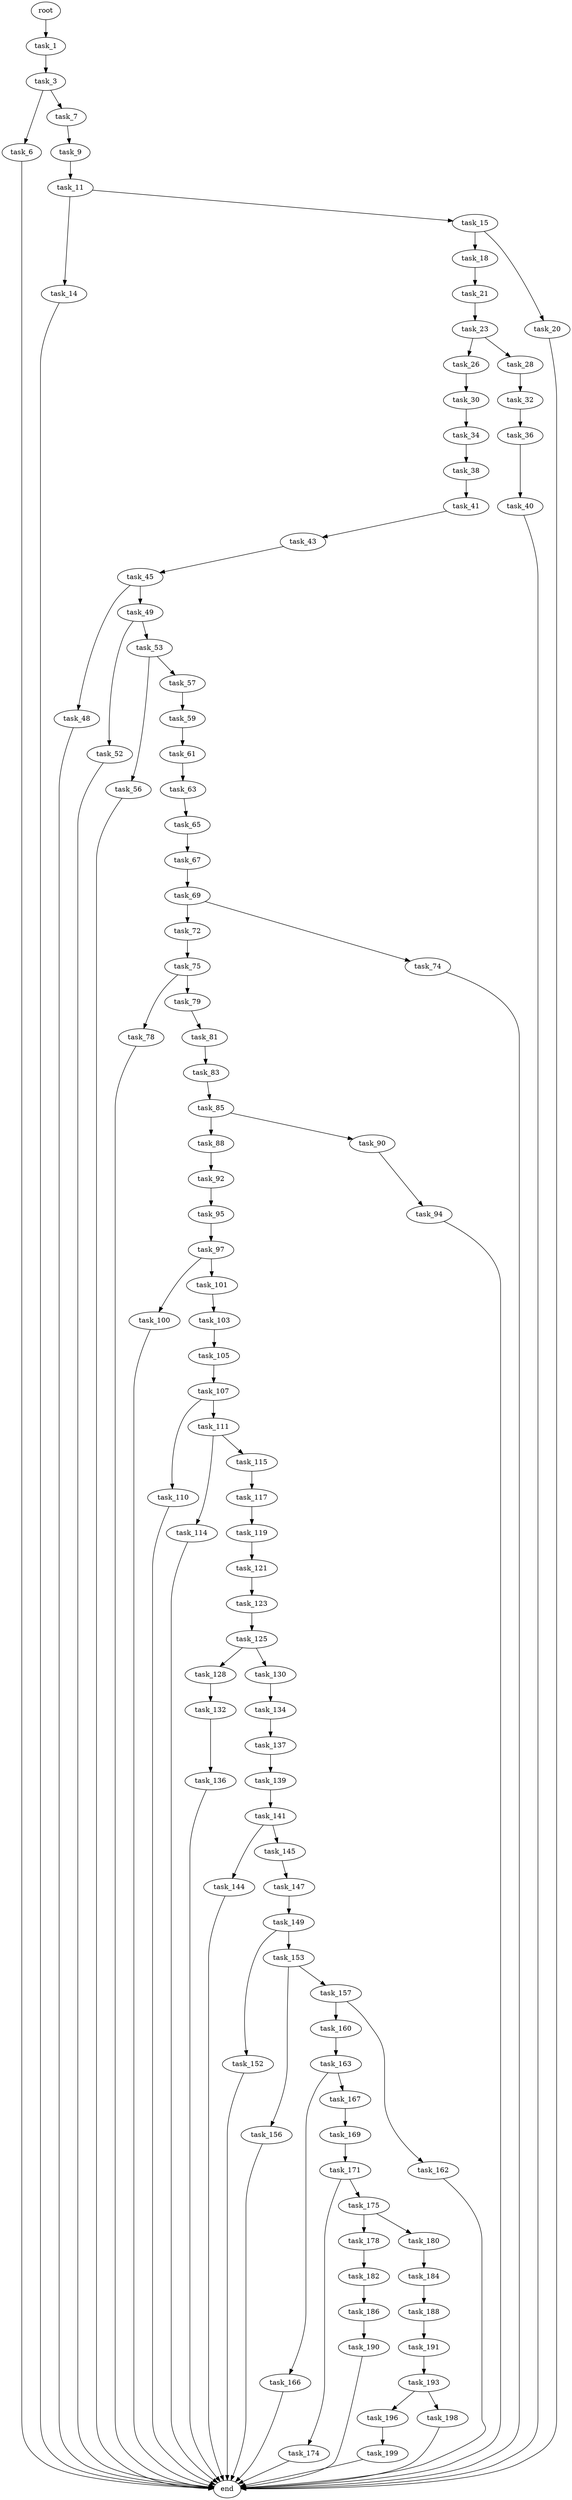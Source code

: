 digraph G {
  root [size="0.000000"];
  task_1 [size="69298574441.000000"];
  task_3 [size="9007744448.000000"];
  task_6 [size="134217728000.000000"];
  task_7 [size="498652141339.000000"];
  task_9 [size="1277662525213.000000"];
  task_11 [size="176927093919.000000"];
  task_14 [size="431124008577.000000"];
  task_15 [size="691768720.000000"];
  task_18 [size="23836594325.000000"];
  task_20 [size="8589934592.000000"];
  task_21 [size="5512053115.000000"];
  task_23 [size="74871631739.000000"];
  task_26 [size="549755813888.000000"];
  task_28 [size="53454419855.000000"];
  task_30 [size="10903494284.000000"];
  task_32 [size="4750824667.000000"];
  task_34 [size="28521565883.000000"];
  task_36 [size="28991029248.000000"];
  task_38 [size="549755813888.000000"];
  task_40 [size="155402643621.000000"];
  task_41 [size="549755813888.000000"];
  task_43 [size="24943406005.000000"];
  task_45 [size="24358588959.000000"];
  task_48 [size="4340134992.000000"];
  task_49 [size="3390927080.000000"];
  task_52 [size="549755813888.000000"];
  task_53 [size="23862884503.000000"];
  task_56 [size="12710634580.000000"];
  task_57 [size="204336138713.000000"];
  task_59 [size="231928233984.000000"];
  task_61 [size="35141379552.000000"];
  task_63 [size="549755813888.000000"];
  task_65 [size="8589934592.000000"];
  task_67 [size="231928233984.000000"];
  task_69 [size="22836205915.000000"];
  task_72 [size="28991029248.000000"];
  task_74 [size="140684490095.000000"];
  task_75 [size="508473103625.000000"];
  task_78 [size="197250029831.000000"];
  task_79 [size="25349512817.000000"];
  task_81 [size="28991029248.000000"];
  task_83 [size="134217728000.000000"];
  task_85 [size="134217728000.000000"];
  task_88 [size="646226689.000000"];
  task_90 [size="5563196672.000000"];
  task_92 [size="59807896997.000000"];
  task_94 [size="188937779780.000000"];
  task_95 [size="1576297233.000000"];
  task_97 [size="5816935065.000000"];
  task_100 [size="47767802882.000000"];
  task_101 [size="625823960057.000000"];
  task_103 [size="134217728000.000000"];
  task_105 [size="14951845967.000000"];
  task_107 [size="4482154972.000000"];
  task_110 [size="21339902134.000000"];
  task_111 [size="13276708004.000000"];
  task_114 [size="28991029248.000000"];
  task_115 [size="137817408248.000000"];
  task_117 [size="6100825793.000000"];
  task_119 [size="134217728000.000000"];
  task_121 [size="28991029248.000000"];
  task_123 [size="38593857411.000000"];
  task_125 [size="411496289489.000000"];
  task_128 [size="173661636489.000000"];
  task_130 [size="368293445632.000000"];
  task_132 [size="368293445632.000000"];
  task_134 [size="12360084292.000000"];
  task_136 [size="490308155.000000"];
  task_137 [size="8907554501.000000"];
  task_139 [size="309036615071.000000"];
  task_141 [size="8589934592.000000"];
  task_144 [size="11237990908.000000"];
  task_145 [size="231928233984.000000"];
  task_147 [size="27994276946.000000"];
  task_149 [size="8589934592.000000"];
  task_152 [size="385376413896.000000"];
  task_153 [size="1162662015342.000000"];
  task_156 [size="389958063252.000000"];
  task_157 [size="1393063950.000000"];
  task_160 [size="31152759768.000000"];
  task_162 [size="31787762882.000000"];
  task_163 [size="1073741824000.000000"];
  task_166 [size="20571922451.000000"];
  task_167 [size="99454899525.000000"];
  task_169 [size="134217728000.000000"];
  task_171 [size="26944704063.000000"];
  task_174 [size="1405073463.000000"];
  task_175 [size="149504148474.000000"];
  task_178 [size="23955662627.000000"];
  task_180 [size="857896364275.000000"];
  task_182 [size="12980887188.000000"];
  task_184 [size="27838071671.000000"];
  task_186 [size="19433622680.000000"];
  task_188 [size="7167623144.000000"];
  task_190 [size="273755048072.000000"];
  task_191 [size="8589934592.000000"];
  task_193 [size="537425784760.000000"];
  task_196 [size="5810701524.000000"];
  task_198 [size="27017565067.000000"];
  task_199 [size="371979169.000000"];
  end [size="0.000000"];

  root -> task_1 [size="1.000000"];
  task_1 -> task_3 [size="75497472.000000"];
  task_3 -> task_6 [size="536870912.000000"];
  task_3 -> task_7 [size="536870912.000000"];
  task_6 -> end [size="1.000000"];
  task_7 -> task_9 [size="838860800.000000"];
  task_9 -> task_11 [size="838860800.000000"];
  task_11 -> task_14 [size="209715200.000000"];
  task_11 -> task_15 [size="209715200.000000"];
  task_14 -> end [size="1.000000"];
  task_15 -> task_18 [size="33554432.000000"];
  task_15 -> task_20 [size="33554432.000000"];
  task_18 -> task_21 [size="75497472.000000"];
  task_20 -> end [size="1.000000"];
  task_21 -> task_23 [size="301989888.000000"];
  task_23 -> task_26 [size="209715200.000000"];
  task_23 -> task_28 [size="209715200.000000"];
  task_26 -> task_30 [size="536870912.000000"];
  task_28 -> task_32 [size="838860800.000000"];
  task_30 -> task_34 [size="209715200.000000"];
  task_32 -> task_36 [size="75497472.000000"];
  task_34 -> task_38 [size="536870912.000000"];
  task_36 -> task_40 [size="75497472.000000"];
  task_38 -> task_41 [size="536870912.000000"];
  task_40 -> end [size="1.000000"];
  task_41 -> task_43 [size="536870912.000000"];
  task_43 -> task_45 [size="838860800.000000"];
  task_45 -> task_48 [size="33554432.000000"];
  task_45 -> task_49 [size="33554432.000000"];
  task_48 -> end [size="1.000000"];
  task_49 -> task_52 [size="134217728.000000"];
  task_49 -> task_53 [size="134217728.000000"];
  task_52 -> end [size="1.000000"];
  task_53 -> task_56 [size="679477248.000000"];
  task_53 -> task_57 [size="679477248.000000"];
  task_56 -> end [size="1.000000"];
  task_57 -> task_59 [size="301989888.000000"];
  task_59 -> task_61 [size="301989888.000000"];
  task_61 -> task_63 [size="75497472.000000"];
  task_63 -> task_65 [size="536870912.000000"];
  task_65 -> task_67 [size="33554432.000000"];
  task_67 -> task_69 [size="301989888.000000"];
  task_69 -> task_72 [size="838860800.000000"];
  task_69 -> task_74 [size="838860800.000000"];
  task_72 -> task_75 [size="75497472.000000"];
  task_74 -> end [size="1.000000"];
  task_75 -> task_78 [size="536870912.000000"];
  task_75 -> task_79 [size="536870912.000000"];
  task_78 -> end [size="1.000000"];
  task_79 -> task_81 [size="411041792.000000"];
  task_81 -> task_83 [size="75497472.000000"];
  task_83 -> task_85 [size="209715200.000000"];
  task_85 -> task_88 [size="209715200.000000"];
  task_85 -> task_90 [size="209715200.000000"];
  task_88 -> task_92 [size="33554432.000000"];
  task_90 -> task_94 [size="134217728.000000"];
  task_92 -> task_95 [size="75497472.000000"];
  task_94 -> end [size="1.000000"];
  task_95 -> task_97 [size="33554432.000000"];
  task_97 -> task_100 [size="134217728.000000"];
  task_97 -> task_101 [size="134217728.000000"];
  task_100 -> end [size="1.000000"];
  task_101 -> task_103 [size="411041792.000000"];
  task_103 -> task_105 [size="209715200.000000"];
  task_105 -> task_107 [size="301989888.000000"];
  task_107 -> task_110 [size="301989888.000000"];
  task_107 -> task_111 [size="301989888.000000"];
  task_110 -> end [size="1.000000"];
  task_111 -> task_114 [size="679477248.000000"];
  task_111 -> task_115 [size="679477248.000000"];
  task_114 -> end [size="1.000000"];
  task_115 -> task_117 [size="209715200.000000"];
  task_117 -> task_119 [size="134217728.000000"];
  task_119 -> task_121 [size="209715200.000000"];
  task_121 -> task_123 [size="75497472.000000"];
  task_123 -> task_125 [size="33554432.000000"];
  task_125 -> task_128 [size="838860800.000000"];
  task_125 -> task_130 [size="838860800.000000"];
  task_128 -> task_132 [size="134217728.000000"];
  task_130 -> task_134 [size="411041792.000000"];
  task_132 -> task_136 [size="411041792.000000"];
  task_134 -> task_137 [size="536870912.000000"];
  task_136 -> end [size="1.000000"];
  task_137 -> task_139 [size="536870912.000000"];
  task_139 -> task_141 [size="209715200.000000"];
  task_141 -> task_144 [size="33554432.000000"];
  task_141 -> task_145 [size="33554432.000000"];
  task_144 -> end [size="1.000000"];
  task_145 -> task_147 [size="301989888.000000"];
  task_147 -> task_149 [size="33554432.000000"];
  task_149 -> task_152 [size="33554432.000000"];
  task_149 -> task_153 [size="33554432.000000"];
  task_152 -> end [size="1.000000"];
  task_153 -> task_156 [size="838860800.000000"];
  task_153 -> task_157 [size="838860800.000000"];
  task_156 -> end [size="1.000000"];
  task_157 -> task_160 [size="33554432.000000"];
  task_157 -> task_162 [size="33554432.000000"];
  task_160 -> task_163 [size="679477248.000000"];
  task_162 -> end [size="1.000000"];
  task_163 -> task_166 [size="838860800.000000"];
  task_163 -> task_167 [size="838860800.000000"];
  task_166 -> end [size="1.000000"];
  task_167 -> task_169 [size="134217728.000000"];
  task_169 -> task_171 [size="209715200.000000"];
  task_171 -> task_174 [size="75497472.000000"];
  task_171 -> task_175 [size="75497472.000000"];
  task_174 -> end [size="1.000000"];
  task_175 -> task_178 [size="209715200.000000"];
  task_175 -> task_180 [size="209715200.000000"];
  task_178 -> task_182 [size="411041792.000000"];
  task_180 -> task_184 [size="536870912.000000"];
  task_182 -> task_186 [size="209715200.000000"];
  task_184 -> task_188 [size="838860800.000000"];
  task_186 -> task_190 [size="33554432.000000"];
  task_188 -> task_191 [size="209715200.000000"];
  task_190 -> end [size="1.000000"];
  task_191 -> task_193 [size="33554432.000000"];
  task_193 -> task_196 [size="411041792.000000"];
  task_193 -> task_198 [size="411041792.000000"];
  task_196 -> task_199 [size="301989888.000000"];
  task_198 -> end [size="1.000000"];
  task_199 -> end [size="1.000000"];
}
